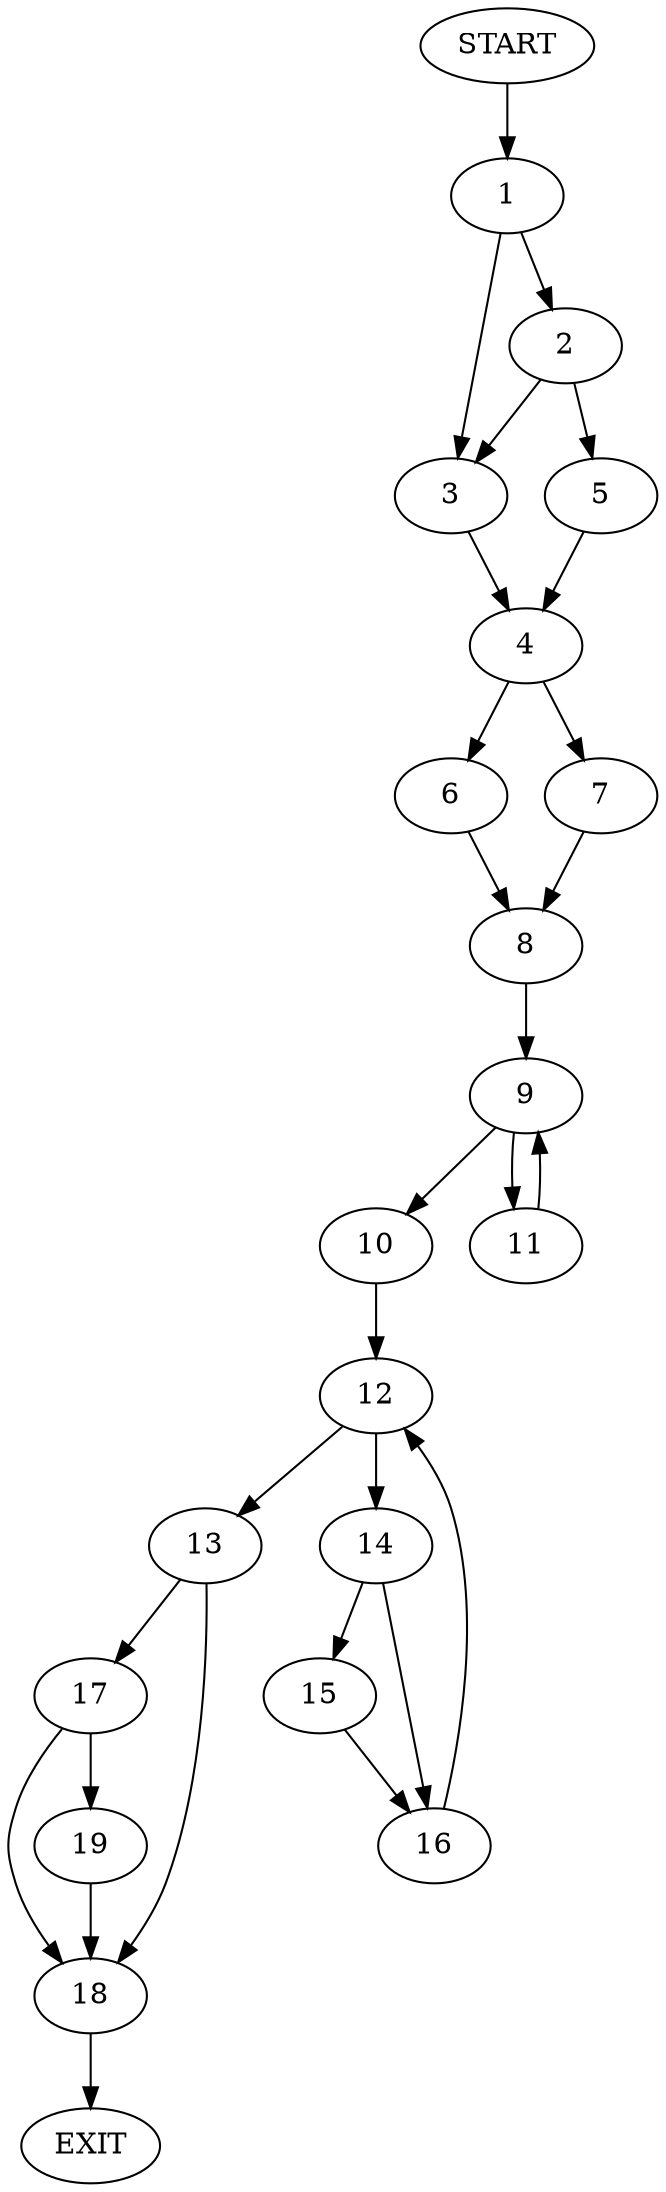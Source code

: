 digraph {
0 [label="START"]
20 [label="EXIT"]
0 -> 1
1 -> 2
1 -> 3
3 -> 4
2 -> 3
2 -> 5
5 -> 4
4 -> 6
4 -> 7
7 -> 8
6 -> 8
8 -> 9
9 -> 10
9 -> 11
11 -> 9
10 -> 12
12 -> 13
12 -> 14
14 -> 15
14 -> 16
13 -> 17
13 -> 18
15 -> 16
16 -> 12
17 -> 19
17 -> 18
18 -> 20
19 -> 18
}
